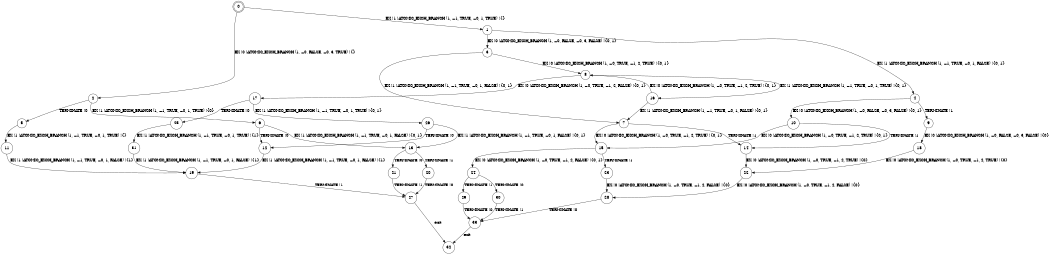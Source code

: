 digraph BCG {
size = "7, 10.5";
center = TRUE;
node [shape = circle];
0 [peripheries = 2];
0 -> 1 [label = "EX !1 !ATOMIC_EXCH_BRANCH (1, +1, TRUE, +0, 1, TRUE) !{}"];
0 -> 2 [label = "EX !0 !ATOMIC_EXCH_BRANCH (1, +0, FALSE, +0, 3, TRUE) !{}"];
1 -> 3 [label = "EX !0 !ATOMIC_EXCH_BRANCH (1, +0, FALSE, +0, 3, FALSE) !{0, 1}"];
1 -> 4 [label = "EX !1 !ATOMIC_EXCH_BRANCH (1, +1, TRUE, +0, 1, FALSE) !{0, 1}"];
2 -> 5 [label = "TERMINATE !0"];
2 -> 6 [label = "EX !1 !ATOMIC_EXCH_BRANCH (1, +1, TRUE, +0, 1, TRUE) !{0}"];
3 -> 7 [label = "EX !1 !ATOMIC_EXCH_BRANCH (1, +1, TRUE, +0, 1, FALSE) !{0, 1}"];
3 -> 8 [label = "EX !0 !ATOMIC_EXCH_BRANCH (1, +0, TRUE, +1, 2, TRUE) !{0, 1}"];
4 -> 9 [label = "TERMINATE !1"];
4 -> 10 [label = "EX !0 !ATOMIC_EXCH_BRANCH (1, +0, FALSE, +0, 3, FALSE) !{0, 1}"];
5 -> 11 [label = "EX !1 !ATOMIC_EXCH_BRANCH (1, +1, TRUE, +0, 1, TRUE) !{}"];
6 -> 12 [label = "TERMINATE !0"];
6 -> 13 [label = "EX !1 !ATOMIC_EXCH_BRANCH (1, +1, TRUE, +0, 1, FALSE) !{0, 1}"];
7 -> 14 [label = "TERMINATE !1"];
7 -> 15 [label = "EX !0 !ATOMIC_EXCH_BRANCH (1, +0, TRUE, +1, 2, TRUE) !{0, 1}"];
8 -> 16 [label = "EX !1 !ATOMIC_EXCH_BRANCH (1, +1, TRUE, +0, 1, TRUE) !{0, 1}"];
8 -> 17 [label = "EX !0 !ATOMIC_EXCH_BRANCH (1, +0, TRUE, +1, 2, FALSE) !{0, 1}"];
9 -> 18 [label = "EX !0 !ATOMIC_EXCH_BRANCH (1, +0, FALSE, +0, 3, FALSE) !{0}"];
10 -> 14 [label = "TERMINATE !1"];
10 -> 15 [label = "EX !0 !ATOMIC_EXCH_BRANCH (1, +0, TRUE, +1, 2, TRUE) !{0, 1}"];
11 -> 19 [label = "EX !1 !ATOMIC_EXCH_BRANCH (1, +1, TRUE, +0, 1, FALSE) !{1}"];
12 -> 19 [label = "EX !1 !ATOMIC_EXCH_BRANCH (1, +1, TRUE, +0, 1, FALSE) !{1}"];
13 -> 20 [label = "TERMINATE !1"];
13 -> 21 [label = "TERMINATE !0"];
14 -> 22 [label = "EX !0 !ATOMIC_EXCH_BRANCH (1, +0, TRUE, +1, 2, TRUE) !{0}"];
15 -> 23 [label = "TERMINATE !1"];
15 -> 24 [label = "EX !0 !ATOMIC_EXCH_BRANCH (1, +0, TRUE, +1, 2, FALSE) !{0, 1}"];
16 -> 7 [label = "EX !1 !ATOMIC_EXCH_BRANCH (1, +1, TRUE, +0, 1, FALSE) !{0, 1}"];
16 -> 8 [label = "EX !0 !ATOMIC_EXCH_BRANCH (1, +0, TRUE, +1, 2, TRUE) !{0, 1}"];
17 -> 25 [label = "TERMINATE !0"];
17 -> 26 [label = "EX !1 !ATOMIC_EXCH_BRANCH (1, +1, TRUE, +0, 1, TRUE) !{0, 1}"];
18 -> 22 [label = "EX !0 !ATOMIC_EXCH_BRANCH (1, +0, TRUE, +1, 2, TRUE) !{0}"];
19 -> 27 [label = "TERMINATE !1"];
20 -> 27 [label = "TERMINATE !0"];
21 -> 27 [label = "TERMINATE !1"];
22 -> 28 [label = "EX !0 !ATOMIC_EXCH_BRANCH (1, +0, TRUE, +1, 2, FALSE) !{0}"];
23 -> 28 [label = "EX !0 !ATOMIC_EXCH_BRANCH (1, +0, TRUE, +1, 2, FALSE) !{0}"];
24 -> 29 [label = "TERMINATE !1"];
24 -> 30 [label = "TERMINATE !0"];
25 -> 31 [label = "EX !1 !ATOMIC_EXCH_BRANCH (1, +1, TRUE, +0, 1, TRUE) !{1}"];
26 -> 12 [label = "TERMINATE !0"];
26 -> 13 [label = "EX !1 !ATOMIC_EXCH_BRANCH (1, +1, TRUE, +0, 1, FALSE) !{0, 1}"];
27 -> 32 [label = "exit"];
28 -> 33 [label = "TERMINATE !0"];
29 -> 33 [label = "TERMINATE !0"];
30 -> 33 [label = "TERMINATE !1"];
31 -> 19 [label = "EX !1 !ATOMIC_EXCH_BRANCH (1, +1, TRUE, +0, 1, FALSE) !{1}"];
33 -> 32 [label = "exit"];
}
